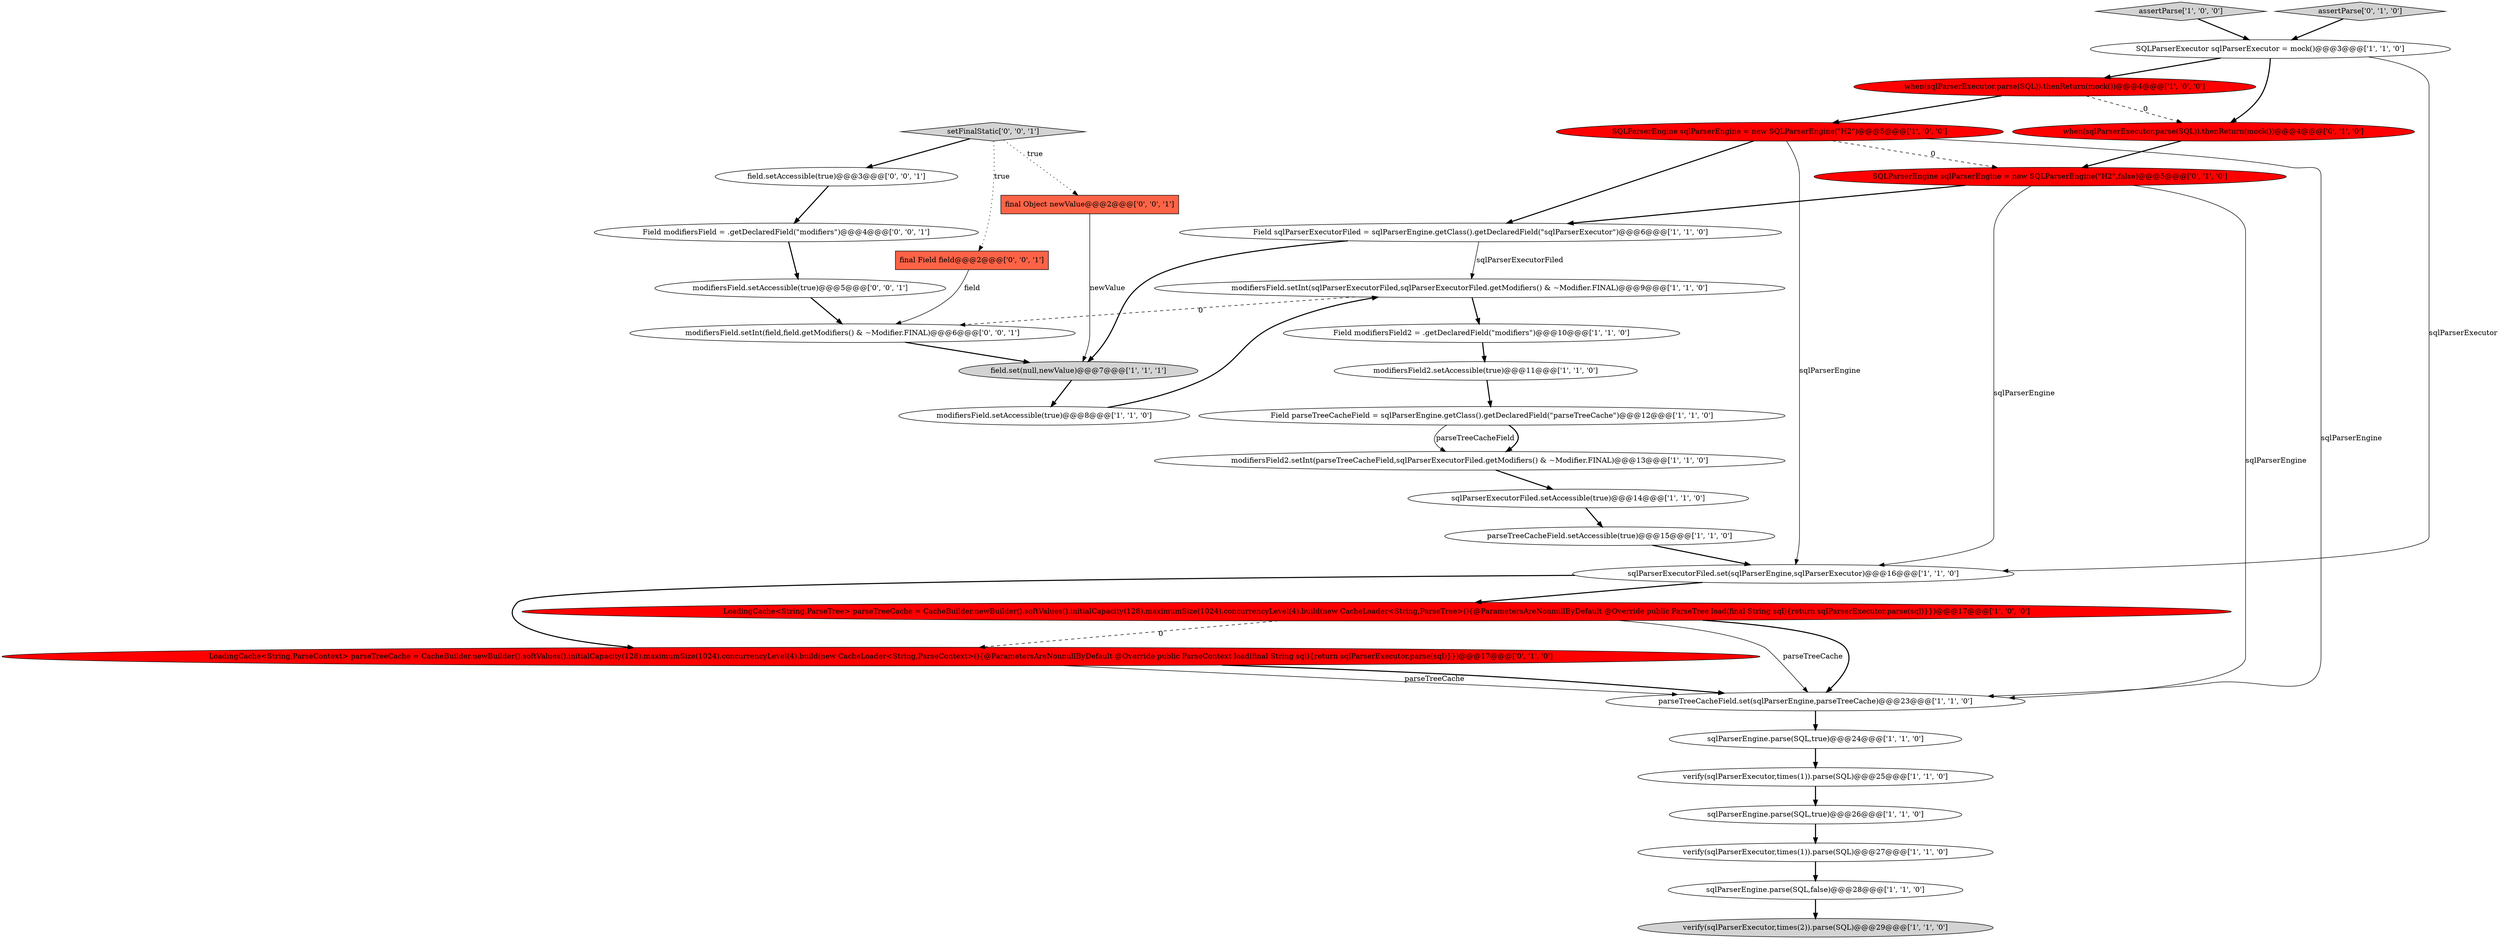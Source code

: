 digraph {
11 [style = filled, label = "Field modifiersField2 = .getDeclaredField(\"modifiers\")@@@10@@@['1', '1', '0']", fillcolor = white, shape = ellipse image = "AAA0AAABBB1BBB"];
8 [style = filled, label = "modifiersField2.setInt(parseTreeCacheField,sqlParserExecutorFiled.getModifiers() & ~Modifier.FINAL)@@@13@@@['1', '1', '0']", fillcolor = white, shape = ellipse image = "AAA0AAABBB1BBB"];
13 [style = filled, label = "sqlParserEngine.parse(SQL,true)@@@24@@@['1', '1', '0']", fillcolor = white, shape = ellipse image = "AAA0AAABBB1BBB"];
24 [style = filled, label = "LoadingCache<String,ParseContext> parseTreeCache = CacheBuilder.newBuilder().softValues().initialCapacity(128).maximumSize(1024).concurrencyLevel(4).build(new CacheLoader<String,ParseContext>(){@ParametersAreNonnullByDefault @Override public ParseContext load(final String sql){return sqlParserExecutor.parse(sql)}})@@@17@@@['0', '1', '0']", fillcolor = red, shape = ellipse image = "AAA1AAABBB2BBB"];
30 [style = filled, label = "field.setAccessible(true)@@@3@@@['0', '0', '1']", fillcolor = white, shape = ellipse image = "AAA0AAABBB3BBB"];
23 [style = filled, label = "SQLParserEngine sqlParserEngine = new SQLParserEngine(\"H2\",false)@@@5@@@['0', '1', '0']", fillcolor = red, shape = ellipse image = "AAA1AAABBB2BBB"];
21 [style = filled, label = "parseTreeCacheField.setAccessible(true)@@@15@@@['1', '1', '0']", fillcolor = white, shape = ellipse image = "AAA0AAABBB1BBB"];
33 [style = filled, label = "Field modifiersField = .getDeclaredField(\"modifiers\")@@@4@@@['0', '0', '1']", fillcolor = white, shape = ellipse image = "AAA0AAABBB3BBB"];
9 [style = filled, label = "LoadingCache<String,ParseTree> parseTreeCache = CacheBuilder.newBuilder().softValues().initialCapacity(128).maximumSize(1024).concurrencyLevel(4).build(new CacheLoader<String,ParseTree>(){@ParametersAreNonnullByDefault @Override public ParseTree load(final String sql){return sqlParserExecutor.parse(sql)}})@@@17@@@['1', '0', '0']", fillcolor = red, shape = ellipse image = "AAA1AAABBB1BBB"];
29 [style = filled, label = "setFinalStatic['0', '0', '1']", fillcolor = lightgray, shape = diamond image = "AAA0AAABBB3BBB"];
18 [style = filled, label = "modifiersField.setInt(sqlParserExecutorFiled,sqlParserExecutorFiled.getModifiers() & ~Modifier.FINAL)@@@9@@@['1', '1', '0']", fillcolor = white, shape = ellipse image = "AAA0AAABBB1BBB"];
31 [style = filled, label = "final Object newValue@@@2@@@['0', '0', '1']", fillcolor = tomato, shape = box image = "AAA0AAABBB3BBB"];
26 [style = filled, label = "when(sqlParserExecutor.parse(SQL)).thenReturn(mock())@@@4@@@['0', '1', '0']", fillcolor = red, shape = ellipse image = "AAA1AAABBB2BBB"];
19 [style = filled, label = "SQLParserEngine sqlParserEngine = new SQLParserEngine(\"H2\")@@@5@@@['1', '0', '0']", fillcolor = red, shape = ellipse image = "AAA1AAABBB1BBB"];
2 [style = filled, label = "assertParse['1', '0', '0']", fillcolor = lightgray, shape = diamond image = "AAA0AAABBB1BBB"];
16 [style = filled, label = "Field parseTreeCacheField = sqlParserEngine.getClass().getDeclaredField(\"parseTreeCache\")@@@12@@@['1', '1', '0']", fillcolor = white, shape = ellipse image = "AAA0AAABBB1BBB"];
0 [style = filled, label = "Field sqlParserExecutorFiled = sqlParserEngine.getClass().getDeclaredField(\"sqlParserExecutor\")@@@6@@@['1', '1', '0']", fillcolor = white, shape = ellipse image = "AAA0AAABBB1BBB"];
28 [style = filled, label = "modifiersField.setInt(field,field.getModifiers() & ~Modifier.FINAL)@@@6@@@['0', '0', '1']", fillcolor = white, shape = ellipse image = "AAA0AAABBB3BBB"];
4 [style = filled, label = "when(sqlParserExecutor.parse(SQL)).thenReturn(mock())@@@4@@@['1', '0', '0']", fillcolor = red, shape = ellipse image = "AAA1AAABBB1BBB"];
14 [style = filled, label = "field.set(null,newValue)@@@7@@@['1', '1', '1']", fillcolor = lightgray, shape = ellipse image = "AAA0AAABBB1BBB"];
17 [style = filled, label = "verify(sqlParserExecutor,times(1)).parse(SQL)@@@27@@@['1', '1', '0']", fillcolor = white, shape = ellipse image = "AAA0AAABBB1BBB"];
6 [style = filled, label = "verify(sqlParserExecutor,times(1)).parse(SQL)@@@25@@@['1', '1', '0']", fillcolor = white, shape = ellipse image = "AAA0AAABBB1BBB"];
27 [style = filled, label = "modifiersField.setAccessible(true)@@@5@@@['0', '0', '1']", fillcolor = white, shape = ellipse image = "AAA0AAABBB3BBB"];
1 [style = filled, label = "sqlParserExecutorFiled.set(sqlParserEngine,sqlParserExecutor)@@@16@@@['1', '1', '0']", fillcolor = white, shape = ellipse image = "AAA0AAABBB1BBB"];
5 [style = filled, label = "sqlParserEngine.parse(SQL,false)@@@28@@@['1', '1', '0']", fillcolor = white, shape = ellipse image = "AAA0AAABBB1BBB"];
3 [style = filled, label = "SQLParserExecutor sqlParserExecutor = mock()@@@3@@@['1', '1', '0']", fillcolor = white, shape = ellipse image = "AAA0AAABBB1BBB"];
15 [style = filled, label = "parseTreeCacheField.set(sqlParserEngine,parseTreeCache)@@@23@@@['1', '1', '0']", fillcolor = white, shape = ellipse image = "AAA0AAABBB1BBB"];
10 [style = filled, label = "modifiersField.setAccessible(true)@@@8@@@['1', '1', '0']", fillcolor = white, shape = ellipse image = "AAA0AAABBB1BBB"];
32 [style = filled, label = "final Field field@@@2@@@['0', '0', '1']", fillcolor = tomato, shape = box image = "AAA0AAABBB3BBB"];
25 [style = filled, label = "assertParse['0', '1', '0']", fillcolor = lightgray, shape = diamond image = "AAA0AAABBB2BBB"];
20 [style = filled, label = "modifiersField2.setAccessible(true)@@@11@@@['1', '1', '0']", fillcolor = white, shape = ellipse image = "AAA0AAABBB1BBB"];
22 [style = filled, label = "sqlParserEngine.parse(SQL,true)@@@26@@@['1', '1', '0']", fillcolor = white, shape = ellipse image = "AAA0AAABBB1BBB"];
7 [style = filled, label = "verify(sqlParserExecutor,times(2)).parse(SQL)@@@29@@@['1', '1', '0']", fillcolor = lightgray, shape = ellipse image = "AAA0AAABBB1BBB"];
12 [style = filled, label = "sqlParserExecutorFiled.setAccessible(true)@@@14@@@['1', '1', '0']", fillcolor = white, shape = ellipse image = "AAA0AAABBB1BBB"];
10->18 [style = bold, label=""];
11->20 [style = bold, label=""];
17->5 [style = bold, label=""];
15->13 [style = bold, label=""];
30->33 [style = bold, label=""];
16->8 [style = bold, label=""];
29->30 [style = bold, label=""];
9->24 [style = dashed, label="0"];
6->22 [style = bold, label=""];
12->21 [style = bold, label=""];
31->14 [style = solid, label="newValue"];
2->3 [style = bold, label=""];
27->28 [style = bold, label=""];
18->11 [style = bold, label=""];
25->3 [style = bold, label=""];
4->19 [style = bold, label=""];
19->1 [style = solid, label="sqlParserEngine"];
3->26 [style = bold, label=""];
14->10 [style = bold, label=""];
4->26 [style = dashed, label="0"];
0->18 [style = solid, label="sqlParserExecutorFiled"];
23->1 [style = solid, label="sqlParserEngine"];
24->15 [style = solid, label="parseTreeCache"];
23->0 [style = bold, label=""];
3->4 [style = bold, label=""];
33->27 [style = bold, label=""];
19->15 [style = solid, label="sqlParserEngine"];
1->9 [style = bold, label=""];
19->0 [style = bold, label=""];
28->14 [style = bold, label=""];
9->15 [style = solid, label="parseTreeCache"];
32->28 [style = solid, label="field"];
0->14 [style = bold, label=""];
20->16 [style = bold, label=""];
19->23 [style = dashed, label="0"];
9->15 [style = bold, label=""];
1->24 [style = bold, label=""];
26->23 [style = bold, label=""];
21->1 [style = bold, label=""];
18->28 [style = dashed, label="0"];
22->17 [style = bold, label=""];
5->7 [style = bold, label=""];
3->1 [style = solid, label="sqlParserExecutor"];
29->31 [style = dotted, label="true"];
13->6 [style = bold, label=""];
29->32 [style = dotted, label="true"];
8->12 [style = bold, label=""];
23->15 [style = solid, label="sqlParserEngine"];
16->8 [style = solid, label="parseTreeCacheField"];
24->15 [style = bold, label=""];
}
